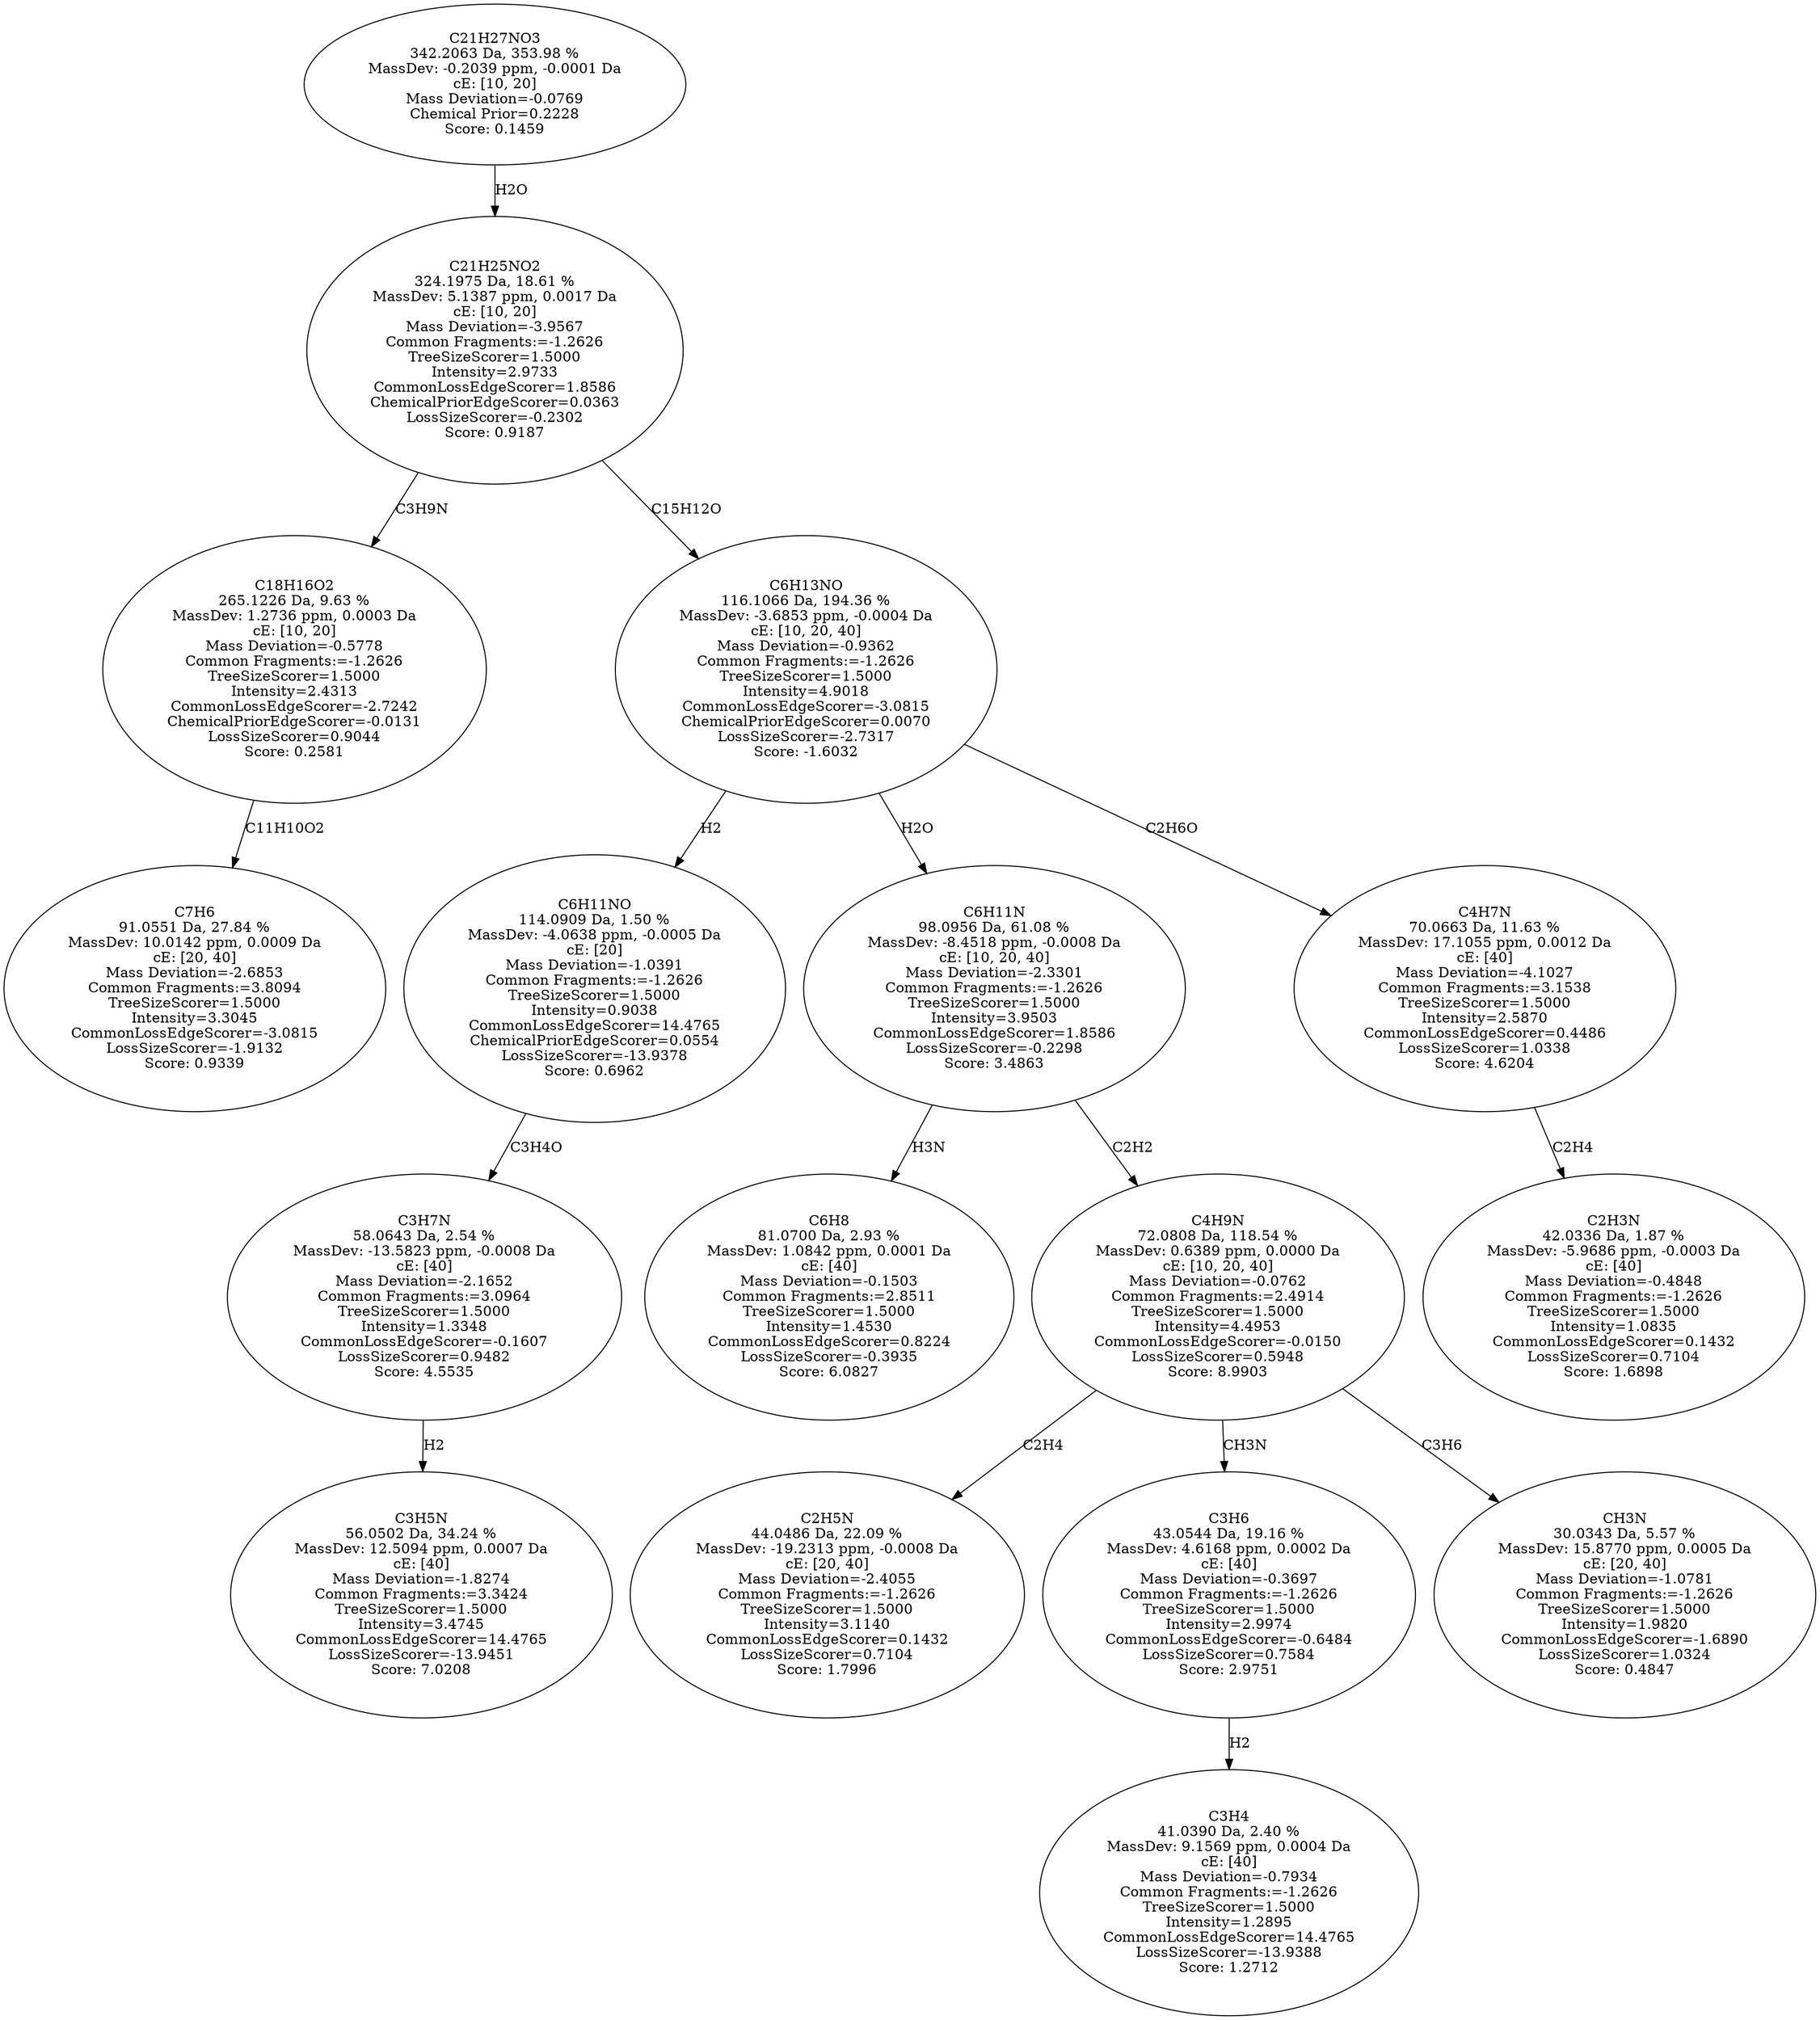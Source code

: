 strict digraph {
v1 [label="C7H6\n91.0551 Da, 27.84 %\nMassDev: 10.0142 ppm, 0.0009 Da\ncE: [20, 40]\nMass Deviation=-2.6853\nCommon Fragments:=3.8094\nTreeSizeScorer=1.5000\nIntensity=3.3045\nCommonLossEdgeScorer=-3.0815\nLossSizeScorer=-1.9132\nScore: 0.9339"];
v2 [label="C18H16O2\n265.1226 Da, 9.63 %\nMassDev: 1.2736 ppm, 0.0003 Da\ncE: [10, 20]\nMass Deviation=-0.5778\nCommon Fragments:=-1.2626\nTreeSizeScorer=1.5000\nIntensity=2.4313\nCommonLossEdgeScorer=-2.7242\nChemicalPriorEdgeScorer=-0.0131\nLossSizeScorer=0.9044\nScore: 0.2581"];
v3 [label="C3H5N\n56.0502 Da, 34.24 %\nMassDev: 12.5094 ppm, 0.0007 Da\ncE: [40]\nMass Deviation=-1.8274\nCommon Fragments:=3.3424\nTreeSizeScorer=1.5000\nIntensity=3.4745\nCommonLossEdgeScorer=14.4765\nLossSizeScorer=-13.9451\nScore: 7.0208"];
v4 [label="C3H7N\n58.0643 Da, 2.54 %\nMassDev: -13.5823 ppm, -0.0008 Da\ncE: [40]\nMass Deviation=-2.1652\nCommon Fragments:=3.0964\nTreeSizeScorer=1.5000\nIntensity=1.3348\nCommonLossEdgeScorer=-0.1607\nLossSizeScorer=0.9482\nScore: 4.5535"];
v5 [label="C6H11NO\n114.0909 Da, 1.50 %\nMassDev: -4.0638 ppm, -0.0005 Da\ncE: [20]\nMass Deviation=-1.0391\nCommon Fragments:=-1.2626\nTreeSizeScorer=1.5000\nIntensity=0.9038\nCommonLossEdgeScorer=14.4765\nChemicalPriorEdgeScorer=0.0554\nLossSizeScorer=-13.9378\nScore: 0.6962"];
v6 [label="C6H8\n81.0700 Da, 2.93 %\nMassDev: 1.0842 ppm, 0.0001 Da\ncE: [40]\nMass Deviation=-0.1503\nCommon Fragments:=2.8511\nTreeSizeScorer=1.5000\nIntensity=1.4530\nCommonLossEdgeScorer=0.8224\nLossSizeScorer=-0.3935\nScore: 6.0827"];
v7 [label="C2H5N\n44.0486 Da, 22.09 %\nMassDev: -19.2313 ppm, -0.0008 Da\ncE: [20, 40]\nMass Deviation=-2.4055\nCommon Fragments:=-1.2626\nTreeSizeScorer=1.5000\nIntensity=3.1140\nCommonLossEdgeScorer=0.1432\nLossSizeScorer=0.7104\nScore: 1.7996"];
v8 [label="C3H4\n41.0390 Da, 2.40 %\nMassDev: 9.1569 ppm, 0.0004 Da\ncE: [40]\nMass Deviation=-0.7934\nCommon Fragments:=-1.2626\nTreeSizeScorer=1.5000\nIntensity=1.2895\nCommonLossEdgeScorer=14.4765\nLossSizeScorer=-13.9388\nScore: 1.2712"];
v9 [label="C3H6\n43.0544 Da, 19.16 %\nMassDev: 4.6168 ppm, 0.0002 Da\ncE: [40]\nMass Deviation=-0.3697\nCommon Fragments:=-1.2626\nTreeSizeScorer=1.5000\nIntensity=2.9974\nCommonLossEdgeScorer=-0.6484\nLossSizeScorer=0.7584\nScore: 2.9751"];
v10 [label="CH3N\n30.0343 Da, 5.57 %\nMassDev: 15.8770 ppm, 0.0005 Da\ncE: [20, 40]\nMass Deviation=-1.0781\nCommon Fragments:=-1.2626\nTreeSizeScorer=1.5000\nIntensity=1.9820\nCommonLossEdgeScorer=-1.6890\nLossSizeScorer=1.0324\nScore: 0.4847"];
v11 [label="C4H9N\n72.0808 Da, 118.54 %\nMassDev: 0.6389 ppm, 0.0000 Da\ncE: [10, 20, 40]\nMass Deviation=-0.0762\nCommon Fragments:=2.4914\nTreeSizeScorer=1.5000\nIntensity=4.4953\nCommonLossEdgeScorer=-0.0150\nLossSizeScorer=0.5948\nScore: 8.9903"];
v12 [label="C6H11N\n98.0956 Da, 61.08 %\nMassDev: -8.4518 ppm, -0.0008 Da\ncE: [10, 20, 40]\nMass Deviation=-2.3301\nCommon Fragments:=-1.2626\nTreeSizeScorer=1.5000\nIntensity=3.9503\nCommonLossEdgeScorer=1.8586\nLossSizeScorer=-0.2298\nScore: 3.4863"];
v13 [label="C2H3N\n42.0336 Da, 1.87 %\nMassDev: -5.9686 ppm, -0.0003 Da\ncE: [40]\nMass Deviation=-0.4848\nCommon Fragments:=-1.2626\nTreeSizeScorer=1.5000\nIntensity=1.0835\nCommonLossEdgeScorer=0.1432\nLossSizeScorer=0.7104\nScore: 1.6898"];
v14 [label="C4H7N\n70.0663 Da, 11.63 %\nMassDev: 17.1055 ppm, 0.0012 Da\ncE: [40]\nMass Deviation=-4.1027\nCommon Fragments:=3.1538\nTreeSizeScorer=1.5000\nIntensity=2.5870\nCommonLossEdgeScorer=0.4486\nLossSizeScorer=1.0338\nScore: 4.6204"];
v15 [label="C6H13NO\n116.1066 Da, 194.36 %\nMassDev: -3.6853 ppm, -0.0004 Da\ncE: [10, 20, 40]\nMass Deviation=-0.9362\nCommon Fragments:=-1.2626\nTreeSizeScorer=1.5000\nIntensity=4.9018\nCommonLossEdgeScorer=-3.0815\nChemicalPriorEdgeScorer=0.0070\nLossSizeScorer=-2.7317\nScore: -1.6032"];
v16 [label="C21H25NO2\n324.1975 Da, 18.61 %\nMassDev: 5.1387 ppm, 0.0017 Da\ncE: [10, 20]\nMass Deviation=-3.9567\nCommon Fragments:=-1.2626\nTreeSizeScorer=1.5000\nIntensity=2.9733\nCommonLossEdgeScorer=1.8586\nChemicalPriorEdgeScorer=0.0363\nLossSizeScorer=-0.2302\nScore: 0.9187"];
v17 [label="C21H27NO3\n342.2063 Da, 353.98 %\nMassDev: -0.2039 ppm, -0.0001 Da\ncE: [10, 20]\nMass Deviation=-0.0769\nChemical Prior=0.2228\nScore: 0.1459"];
v2 -> v1 [label="C11H10O2"];
v16 -> v2 [label="C3H9N"];
v4 -> v3 [label="H2"];
v5 -> v4 [label="C3H4O"];
v15 -> v5 [label="H2"];
v12 -> v6 [label="H3N"];
v11 -> v7 [label="C2H4"];
v9 -> v8 [label="H2"];
v11 -> v9 [label="CH3N"];
v11 -> v10 [label="C3H6"];
v12 -> v11 [label="C2H2"];
v15 -> v12 [label="H2O"];
v14 -> v13 [label="C2H4"];
v15 -> v14 [label="C2H6O"];
v16 -> v15 [label="C15H12O"];
v17 -> v16 [label="H2O"];
}
